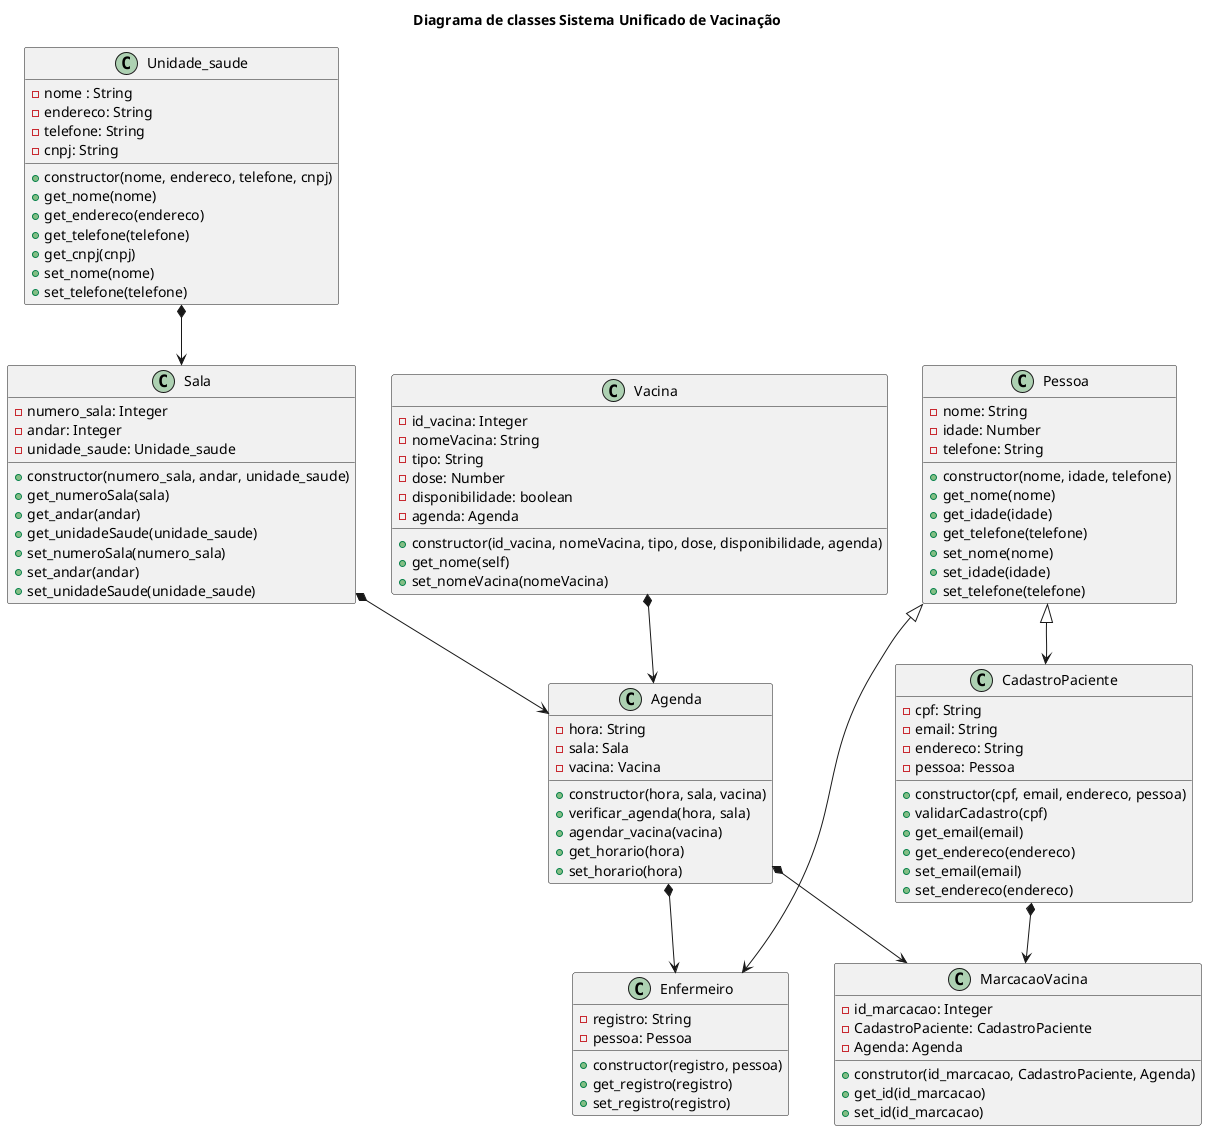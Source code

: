 @startuml diagrama_classe

title Diagrama de classes Sistema Unificado de Vacinação

class Unidade_saude{
    - nome : String
    - endereco: String
    - telefone: String
    - cnpj: String
    + constructor(nome, endereco, telefone, cnpj)
    + get_nome(nome)
    + get_endereco(endereco)
    + get_telefone(telefone)
    + get_cnpj(cnpj)
    + set_nome(nome)
    + set_telefone(telefone)
}

class Sala{
    - numero_sala: Integer
    - andar: Integer
    - unidade_saude: Unidade_saude 
    + constructor(numero_sala, andar, unidade_saude)
    + get_numeroSala(sala)
    + get_andar(andar)
    + get_unidadeSaude(unidade_saude)
    + set_numeroSala(numero_sala)
    + set_andar(andar)
    + set_unidadeSaude(unidade_saude)
}

class Agenda{
    - hora: String
    - sala: Sala
    - vacina: Vacina
    + constructor(hora, sala, vacina)
    + verificar_agenda(hora, sala)
    + agendar_vacina(vacina)
    + get_horario(hora)
    + set_horario(hora)
}


Class Vacina{
    - id_vacina: Integer
    - nomeVacina: String
    - tipo: String
    - dose: Number
    - disponibilidade: boolean
    - agenda: Agenda
    + constructor(id_vacina, nomeVacina, tipo, dose, disponibilidade, agenda)
    + get_nome(self)
    + set_nomeVacina(nomeVacina)
}

class Pessoa{
    - nome: String
    - idade: Number
    - telefone: String
    + constructor(nome, idade, telefone)
    + get_nome(nome)
    + get_idade(idade)
    + get_telefone(telefone)
    + set_nome(nome)
    + set_idade(idade)
    + set_telefone(telefone)
}

class CadastroPaciente {
    - cpf: String
    - email: String
    - endereco: String
    - pessoa: Pessoa
    + constructor(cpf, email, endereco, pessoa)
    + validarCadastro(cpf)
    + get_email(email)
    + get_endereco(endereco)
    + set_email(email)
    + set_endereco(endereco)
}

class Enfermeiro {
    - registro: String
    - pessoa: Pessoa
    + constructor(registro, pessoa)
    + get_registro(registro)
    + set_registro(registro)
}

class MarcacaoVacina{
    - id_marcacao: Integer
    - CadastroPaciente: CadastroPaciente
    - Agenda: Agenda
    + construtor(id_marcacao, CadastroPaciente, Agenda)
    + get_id(id_marcacao)
    + set_id(id_marcacao)
}

Pessoa <|--> CadastroPaciente
Pessoa <|--> Enfermeiro
Unidade_saude *--> Sala
Sala *--> Agenda
Vacina *--> Agenda
Agenda *--> Enfermeiro
CadastroPaciente *--> MarcacaoVacina
Agenda *--> MarcacaoVacina

@enduml
